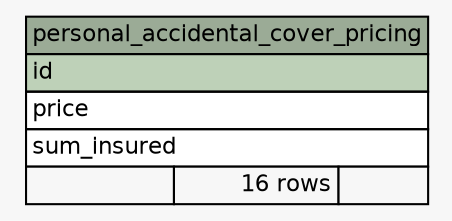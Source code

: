 // dot 6.0.1 on Linux 5.19.13-zen1-1-zen
// SchemaSpy rev 590
digraph "personal_accidental_cover_pricing" {
  graph [
    rankdir="RL"
    bgcolor="#f7f7f7"
    nodesep="0.18"
    ranksep="0.46"
    fontname="Helvetica"
    fontsize="11"
  ];
  node [
    fontname="Helvetica"
    fontsize="11"
    shape="plaintext"
  ];
  edge [
    arrowsize="0.8"
  ];
  "personal_accidental_cover_pricing" [
    label=<
    <TABLE BORDER="0" CELLBORDER="1" CELLSPACING="0" BGCOLOR="#ffffff">
      <TR><TD COLSPAN="3" BGCOLOR="#9bab96" ALIGN="CENTER">personal_accidental_cover_pricing</TD></TR>
      <TR><TD PORT="id" COLSPAN="3" BGCOLOR="#bed1b8" ALIGN="LEFT">id</TD></TR>
      <TR><TD PORT="price" COLSPAN="3" ALIGN="LEFT">price</TD></TR>
      <TR><TD PORT="sum_insured" COLSPAN="3" ALIGN="LEFT">sum_insured</TD></TR>
      <TR><TD ALIGN="LEFT" BGCOLOR="#f7f7f7">  </TD><TD ALIGN="RIGHT" BGCOLOR="#f7f7f7">16 rows</TD><TD ALIGN="RIGHT" BGCOLOR="#f7f7f7">  </TD></TR>
    </TABLE>>
    URL="tables/personal_accidental_cover_pricing.html"
    tooltip="personal_accidental_cover_pricing"
  ];
}
